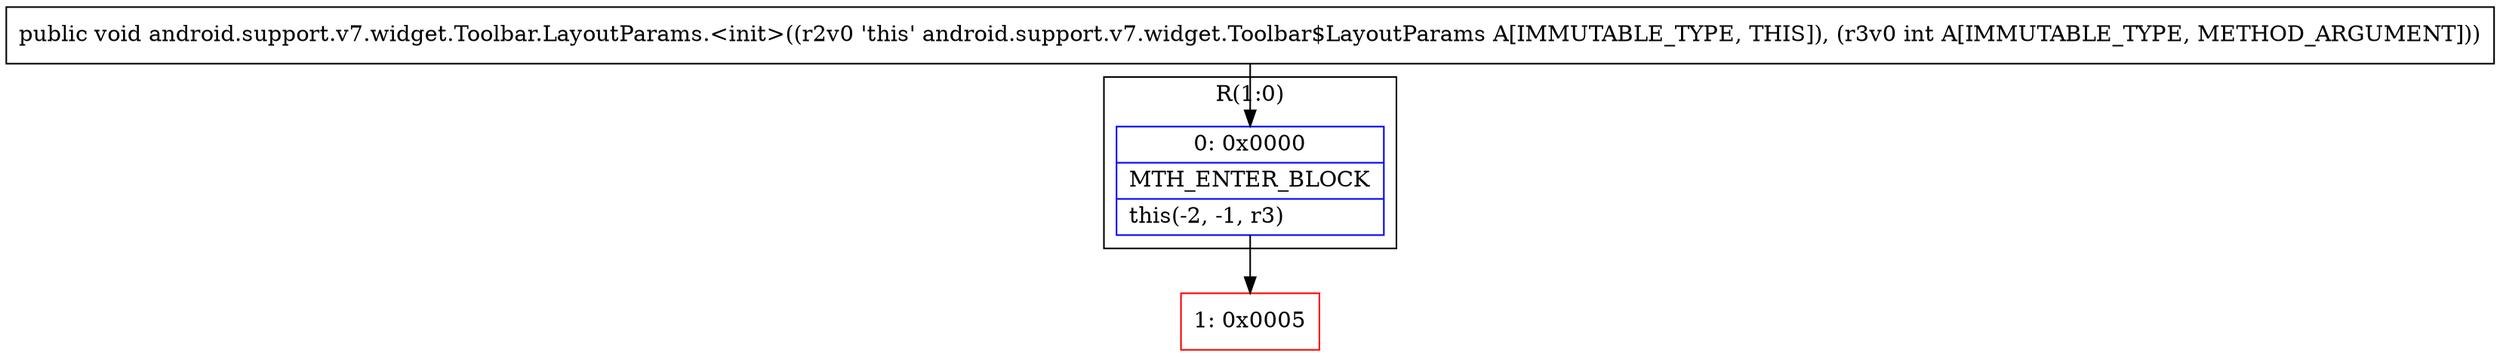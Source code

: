 digraph "CFG forandroid.support.v7.widget.Toolbar.LayoutParams.\<init\>(I)V" {
subgraph cluster_Region_155881873 {
label = "R(1:0)";
node [shape=record,color=blue];
Node_0 [shape=record,label="{0\:\ 0x0000|MTH_ENTER_BLOCK\l|this(\-2, \-1, r3)\l}"];
}
Node_1 [shape=record,color=red,label="{1\:\ 0x0005}"];
MethodNode[shape=record,label="{public void android.support.v7.widget.Toolbar.LayoutParams.\<init\>((r2v0 'this' android.support.v7.widget.Toolbar$LayoutParams A[IMMUTABLE_TYPE, THIS]), (r3v0 int A[IMMUTABLE_TYPE, METHOD_ARGUMENT])) }"];
MethodNode -> Node_0;
Node_0 -> Node_1;
}

